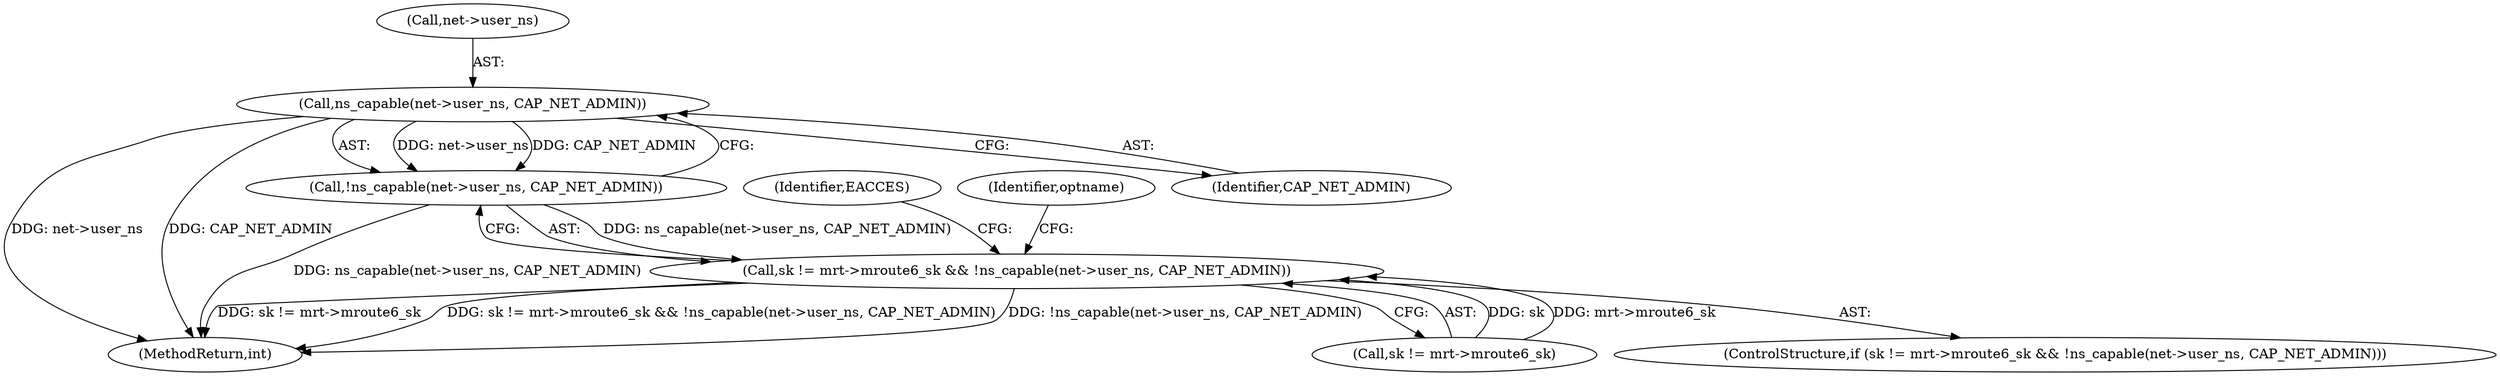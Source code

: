 digraph "0_linux_99253eb750fda6a644d5188fb26c43bad8d5a745_0@pointer" {
"1000159" [label="(Call,ns_capable(net->user_ns, CAP_NET_ADMIN))"];
"1000158" [label="(Call,!ns_capable(net->user_ns, CAP_NET_ADMIN))"];
"1000152" [label="(Call,sk != mrt->mroute6_sk && !ns_capable(net->user_ns, CAP_NET_ADMIN))"];
"1000152" [label="(Call,sk != mrt->mroute6_sk && !ns_capable(net->user_ns, CAP_NET_ADMIN))"];
"1000153" [label="(Call,sk != mrt->mroute6_sk)"];
"1000159" [label="(Call,ns_capable(net->user_ns, CAP_NET_ADMIN))"];
"1000158" [label="(Call,!ns_capable(net->user_ns, CAP_NET_ADMIN))"];
"1000470" [label="(MethodReturn,int)"];
"1000166" [label="(Identifier,EACCES)"];
"1000168" [label="(Identifier,optname)"];
"1000163" [label="(Identifier,CAP_NET_ADMIN)"];
"1000151" [label="(ControlStructure,if (sk != mrt->mroute6_sk && !ns_capable(net->user_ns, CAP_NET_ADMIN)))"];
"1000160" [label="(Call,net->user_ns)"];
"1000159" -> "1000158"  [label="AST: "];
"1000159" -> "1000163"  [label="CFG: "];
"1000160" -> "1000159"  [label="AST: "];
"1000163" -> "1000159"  [label="AST: "];
"1000158" -> "1000159"  [label="CFG: "];
"1000159" -> "1000470"  [label="DDG: net->user_ns"];
"1000159" -> "1000470"  [label="DDG: CAP_NET_ADMIN"];
"1000159" -> "1000158"  [label="DDG: net->user_ns"];
"1000159" -> "1000158"  [label="DDG: CAP_NET_ADMIN"];
"1000158" -> "1000152"  [label="AST: "];
"1000152" -> "1000158"  [label="CFG: "];
"1000158" -> "1000470"  [label="DDG: ns_capable(net->user_ns, CAP_NET_ADMIN)"];
"1000158" -> "1000152"  [label="DDG: ns_capable(net->user_ns, CAP_NET_ADMIN)"];
"1000152" -> "1000151"  [label="AST: "];
"1000152" -> "1000153"  [label="CFG: "];
"1000153" -> "1000152"  [label="AST: "];
"1000166" -> "1000152"  [label="CFG: "];
"1000168" -> "1000152"  [label="CFG: "];
"1000152" -> "1000470"  [label="DDG: sk != mrt->mroute6_sk && !ns_capable(net->user_ns, CAP_NET_ADMIN)"];
"1000152" -> "1000470"  [label="DDG: !ns_capable(net->user_ns, CAP_NET_ADMIN)"];
"1000152" -> "1000470"  [label="DDG: sk != mrt->mroute6_sk"];
"1000153" -> "1000152"  [label="DDG: sk"];
"1000153" -> "1000152"  [label="DDG: mrt->mroute6_sk"];
}
